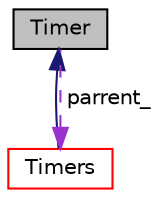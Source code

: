 digraph "Timer"
{
 // LATEX_PDF_SIZE
  edge [fontname="Helvetica",fontsize="10",labelfontname="Helvetica",labelfontsize="10"];
  node [fontname="Helvetica",fontsize="10",shape=record];
  Node1 [label="Timer",height=0.2,width=0.4,color="black", fillcolor="grey75", style="filled", fontcolor="black",tooltip=" "];
  Node2 -> Node1 [dir="back",color="darkorchid3",fontsize="10",style="dashed",label=" parrent_" ,fontname="Helvetica"];
  Node2 [label="Timers",height=0.2,width=0.4,color="red", fillcolor="white", style="filled",URL="$classpFlow_1_1Timers.html",tooltip=" "];
  Node1 -> Node2 [dir="back",color="midnightblue",fontsize="10",style="solid",fontname="Helvetica"];
}
